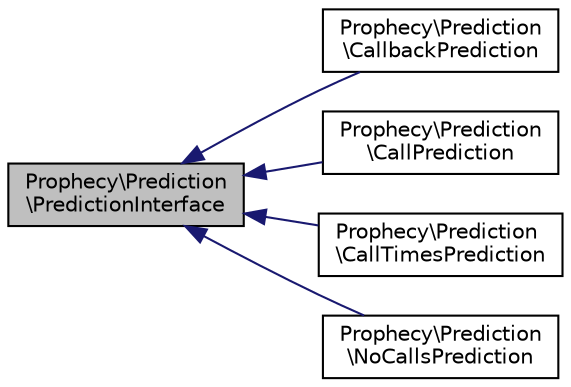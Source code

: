 digraph "Prophecy\Prediction\PredictionInterface"
{
  edge [fontname="Helvetica",fontsize="10",labelfontname="Helvetica",labelfontsize="10"];
  node [fontname="Helvetica",fontsize="10",shape=record];
  rankdir="LR";
  Node0 [label="Prophecy\\Prediction\l\\PredictionInterface",height=0.2,width=0.4,color="black", fillcolor="grey75", style="filled", fontcolor="black"];
  Node0 -> Node1 [dir="back",color="midnightblue",fontsize="10",style="solid",fontname="Helvetica"];
  Node1 [label="Prophecy\\Prediction\l\\CallbackPrediction",height=0.2,width=0.4,color="black", fillcolor="white", style="filled",URL="$classProphecy_1_1Prediction_1_1CallbackPrediction.html"];
  Node0 -> Node2 [dir="back",color="midnightblue",fontsize="10",style="solid",fontname="Helvetica"];
  Node2 [label="Prophecy\\Prediction\l\\CallPrediction",height=0.2,width=0.4,color="black", fillcolor="white", style="filled",URL="$classProphecy_1_1Prediction_1_1CallPrediction.html"];
  Node0 -> Node3 [dir="back",color="midnightblue",fontsize="10",style="solid",fontname="Helvetica"];
  Node3 [label="Prophecy\\Prediction\l\\CallTimesPrediction",height=0.2,width=0.4,color="black", fillcolor="white", style="filled",URL="$classProphecy_1_1Prediction_1_1CallTimesPrediction.html"];
  Node0 -> Node4 [dir="back",color="midnightblue",fontsize="10",style="solid",fontname="Helvetica"];
  Node4 [label="Prophecy\\Prediction\l\\NoCallsPrediction",height=0.2,width=0.4,color="black", fillcolor="white", style="filled",URL="$classProphecy_1_1Prediction_1_1NoCallsPrediction.html"];
}
